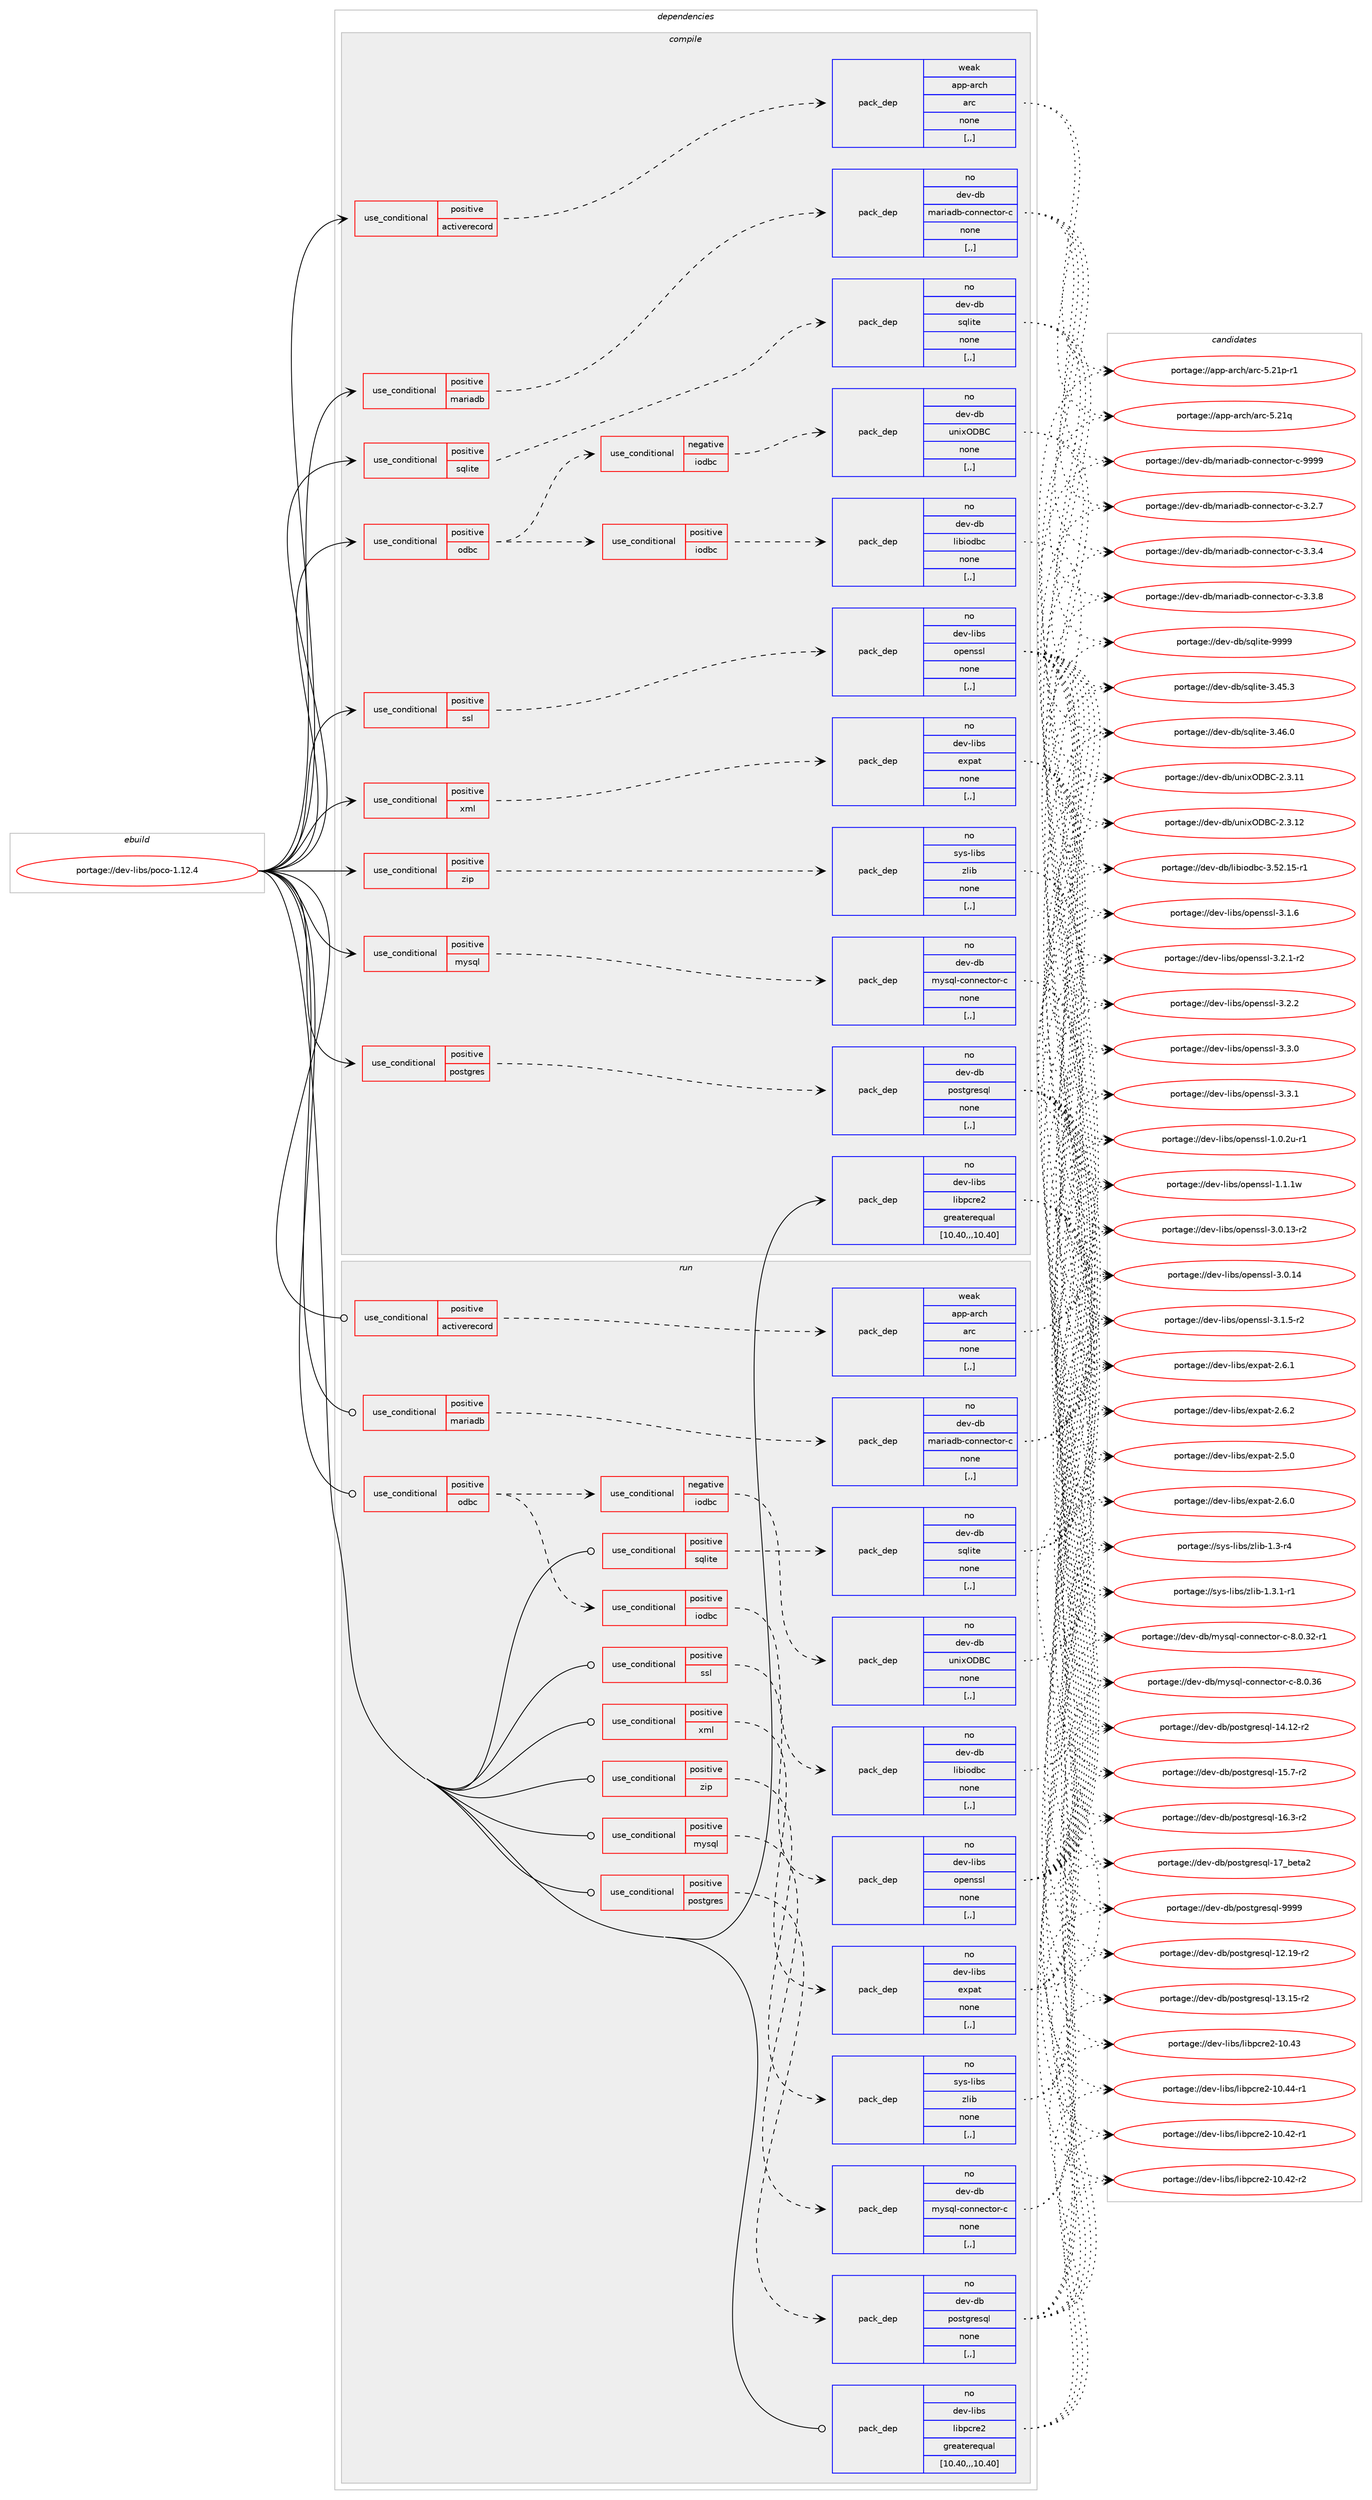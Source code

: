 digraph prolog {

# *************
# Graph options
# *************

newrank=true;
concentrate=true;
compound=true;
graph [rankdir=LR,fontname=Helvetica,fontsize=10,ranksep=1.5];#, ranksep=2.5, nodesep=0.2];
edge  [arrowhead=vee];
node  [fontname=Helvetica,fontsize=10];

# **********
# The ebuild
# **********

subgraph cluster_leftcol {
color=gray;
rank=same;
label=<<i>ebuild</i>>;
id [label="portage://dev-libs/poco-1.12.4", color=red, width=4, href="../dev-libs/poco-1.12.4.svg"];
}

# ****************
# The dependencies
# ****************

subgraph cluster_midcol {
color=gray;
label=<<i>dependencies</i>>;
subgraph cluster_compile {
fillcolor="#eeeeee";
style=filled;
label=<<i>compile</i>>;
subgraph cond27115 {
dependency110191 [label=<<TABLE BORDER="0" CELLBORDER="1" CELLSPACING="0" CELLPADDING="4"><TR><TD ROWSPAN="3" CELLPADDING="10">use_conditional</TD></TR><TR><TD>positive</TD></TR><TR><TD>activerecord</TD></TR></TABLE>>, shape=none, color=red];
subgraph pack81912 {
dependency110192 [label=<<TABLE BORDER="0" CELLBORDER="1" CELLSPACING="0" CELLPADDING="4" WIDTH="220"><TR><TD ROWSPAN="6" CELLPADDING="30">pack_dep</TD></TR><TR><TD WIDTH="110">weak</TD></TR><TR><TD>app-arch</TD></TR><TR><TD>arc</TD></TR><TR><TD>none</TD></TR><TR><TD>[,,]</TD></TR></TABLE>>, shape=none, color=blue];
}
dependency110191:e -> dependency110192:w [weight=20,style="dashed",arrowhead="vee"];
}
id:e -> dependency110191:w [weight=20,style="solid",arrowhead="vee"];
subgraph cond27116 {
dependency110193 [label=<<TABLE BORDER="0" CELLBORDER="1" CELLSPACING="0" CELLPADDING="4"><TR><TD ROWSPAN="3" CELLPADDING="10">use_conditional</TD></TR><TR><TD>positive</TD></TR><TR><TD>mariadb</TD></TR></TABLE>>, shape=none, color=red];
subgraph pack81913 {
dependency110194 [label=<<TABLE BORDER="0" CELLBORDER="1" CELLSPACING="0" CELLPADDING="4" WIDTH="220"><TR><TD ROWSPAN="6" CELLPADDING="30">pack_dep</TD></TR><TR><TD WIDTH="110">no</TD></TR><TR><TD>dev-db</TD></TR><TR><TD>mariadb-connector-c</TD></TR><TR><TD>none</TD></TR><TR><TD>[,,]</TD></TR></TABLE>>, shape=none, color=blue];
}
dependency110193:e -> dependency110194:w [weight=20,style="dashed",arrowhead="vee"];
}
id:e -> dependency110193:w [weight=20,style="solid",arrowhead="vee"];
subgraph cond27117 {
dependency110195 [label=<<TABLE BORDER="0" CELLBORDER="1" CELLSPACING="0" CELLPADDING="4"><TR><TD ROWSPAN="3" CELLPADDING="10">use_conditional</TD></TR><TR><TD>positive</TD></TR><TR><TD>mysql</TD></TR></TABLE>>, shape=none, color=red];
subgraph pack81914 {
dependency110196 [label=<<TABLE BORDER="0" CELLBORDER="1" CELLSPACING="0" CELLPADDING="4" WIDTH="220"><TR><TD ROWSPAN="6" CELLPADDING="30">pack_dep</TD></TR><TR><TD WIDTH="110">no</TD></TR><TR><TD>dev-db</TD></TR><TR><TD>mysql-connector-c</TD></TR><TR><TD>none</TD></TR><TR><TD>[,,]</TD></TR></TABLE>>, shape=none, color=blue];
}
dependency110195:e -> dependency110196:w [weight=20,style="dashed",arrowhead="vee"];
}
id:e -> dependency110195:w [weight=20,style="solid",arrowhead="vee"];
subgraph cond27118 {
dependency110197 [label=<<TABLE BORDER="0" CELLBORDER="1" CELLSPACING="0" CELLPADDING="4"><TR><TD ROWSPAN="3" CELLPADDING="10">use_conditional</TD></TR><TR><TD>positive</TD></TR><TR><TD>odbc</TD></TR></TABLE>>, shape=none, color=red];
subgraph cond27119 {
dependency110198 [label=<<TABLE BORDER="0" CELLBORDER="1" CELLSPACING="0" CELLPADDING="4"><TR><TD ROWSPAN="3" CELLPADDING="10">use_conditional</TD></TR><TR><TD>positive</TD></TR><TR><TD>iodbc</TD></TR></TABLE>>, shape=none, color=red];
subgraph pack81915 {
dependency110199 [label=<<TABLE BORDER="0" CELLBORDER="1" CELLSPACING="0" CELLPADDING="4" WIDTH="220"><TR><TD ROWSPAN="6" CELLPADDING="30">pack_dep</TD></TR><TR><TD WIDTH="110">no</TD></TR><TR><TD>dev-db</TD></TR><TR><TD>libiodbc</TD></TR><TR><TD>none</TD></TR><TR><TD>[,,]</TD></TR></TABLE>>, shape=none, color=blue];
}
dependency110198:e -> dependency110199:w [weight=20,style="dashed",arrowhead="vee"];
}
dependency110197:e -> dependency110198:w [weight=20,style="dashed",arrowhead="vee"];
subgraph cond27120 {
dependency110200 [label=<<TABLE BORDER="0" CELLBORDER="1" CELLSPACING="0" CELLPADDING="4"><TR><TD ROWSPAN="3" CELLPADDING="10">use_conditional</TD></TR><TR><TD>negative</TD></TR><TR><TD>iodbc</TD></TR></TABLE>>, shape=none, color=red];
subgraph pack81916 {
dependency110201 [label=<<TABLE BORDER="0" CELLBORDER="1" CELLSPACING="0" CELLPADDING="4" WIDTH="220"><TR><TD ROWSPAN="6" CELLPADDING="30">pack_dep</TD></TR><TR><TD WIDTH="110">no</TD></TR><TR><TD>dev-db</TD></TR><TR><TD>unixODBC</TD></TR><TR><TD>none</TD></TR><TR><TD>[,,]</TD></TR></TABLE>>, shape=none, color=blue];
}
dependency110200:e -> dependency110201:w [weight=20,style="dashed",arrowhead="vee"];
}
dependency110197:e -> dependency110200:w [weight=20,style="dashed",arrowhead="vee"];
}
id:e -> dependency110197:w [weight=20,style="solid",arrowhead="vee"];
subgraph cond27121 {
dependency110202 [label=<<TABLE BORDER="0" CELLBORDER="1" CELLSPACING="0" CELLPADDING="4"><TR><TD ROWSPAN="3" CELLPADDING="10">use_conditional</TD></TR><TR><TD>positive</TD></TR><TR><TD>postgres</TD></TR></TABLE>>, shape=none, color=red];
subgraph pack81917 {
dependency110203 [label=<<TABLE BORDER="0" CELLBORDER="1" CELLSPACING="0" CELLPADDING="4" WIDTH="220"><TR><TD ROWSPAN="6" CELLPADDING="30">pack_dep</TD></TR><TR><TD WIDTH="110">no</TD></TR><TR><TD>dev-db</TD></TR><TR><TD>postgresql</TD></TR><TR><TD>none</TD></TR><TR><TD>[,,]</TD></TR></TABLE>>, shape=none, color=blue];
}
dependency110202:e -> dependency110203:w [weight=20,style="dashed",arrowhead="vee"];
}
id:e -> dependency110202:w [weight=20,style="solid",arrowhead="vee"];
subgraph cond27122 {
dependency110204 [label=<<TABLE BORDER="0" CELLBORDER="1" CELLSPACING="0" CELLPADDING="4"><TR><TD ROWSPAN="3" CELLPADDING="10">use_conditional</TD></TR><TR><TD>positive</TD></TR><TR><TD>sqlite</TD></TR></TABLE>>, shape=none, color=red];
subgraph pack81918 {
dependency110205 [label=<<TABLE BORDER="0" CELLBORDER="1" CELLSPACING="0" CELLPADDING="4" WIDTH="220"><TR><TD ROWSPAN="6" CELLPADDING="30">pack_dep</TD></TR><TR><TD WIDTH="110">no</TD></TR><TR><TD>dev-db</TD></TR><TR><TD>sqlite</TD></TR><TR><TD>none</TD></TR><TR><TD>[,,]</TD></TR></TABLE>>, shape=none, color=blue];
}
dependency110204:e -> dependency110205:w [weight=20,style="dashed",arrowhead="vee"];
}
id:e -> dependency110204:w [weight=20,style="solid",arrowhead="vee"];
subgraph cond27123 {
dependency110206 [label=<<TABLE BORDER="0" CELLBORDER="1" CELLSPACING="0" CELLPADDING="4"><TR><TD ROWSPAN="3" CELLPADDING="10">use_conditional</TD></TR><TR><TD>positive</TD></TR><TR><TD>ssl</TD></TR></TABLE>>, shape=none, color=red];
subgraph pack81919 {
dependency110207 [label=<<TABLE BORDER="0" CELLBORDER="1" CELLSPACING="0" CELLPADDING="4" WIDTH="220"><TR><TD ROWSPAN="6" CELLPADDING="30">pack_dep</TD></TR><TR><TD WIDTH="110">no</TD></TR><TR><TD>dev-libs</TD></TR><TR><TD>openssl</TD></TR><TR><TD>none</TD></TR><TR><TD>[,,]</TD></TR></TABLE>>, shape=none, color=blue];
}
dependency110206:e -> dependency110207:w [weight=20,style="dashed",arrowhead="vee"];
}
id:e -> dependency110206:w [weight=20,style="solid",arrowhead="vee"];
subgraph cond27124 {
dependency110208 [label=<<TABLE BORDER="0" CELLBORDER="1" CELLSPACING="0" CELLPADDING="4"><TR><TD ROWSPAN="3" CELLPADDING="10">use_conditional</TD></TR><TR><TD>positive</TD></TR><TR><TD>xml</TD></TR></TABLE>>, shape=none, color=red];
subgraph pack81920 {
dependency110209 [label=<<TABLE BORDER="0" CELLBORDER="1" CELLSPACING="0" CELLPADDING="4" WIDTH="220"><TR><TD ROWSPAN="6" CELLPADDING="30">pack_dep</TD></TR><TR><TD WIDTH="110">no</TD></TR><TR><TD>dev-libs</TD></TR><TR><TD>expat</TD></TR><TR><TD>none</TD></TR><TR><TD>[,,]</TD></TR></TABLE>>, shape=none, color=blue];
}
dependency110208:e -> dependency110209:w [weight=20,style="dashed",arrowhead="vee"];
}
id:e -> dependency110208:w [weight=20,style="solid",arrowhead="vee"];
subgraph cond27125 {
dependency110210 [label=<<TABLE BORDER="0" CELLBORDER="1" CELLSPACING="0" CELLPADDING="4"><TR><TD ROWSPAN="3" CELLPADDING="10">use_conditional</TD></TR><TR><TD>positive</TD></TR><TR><TD>zip</TD></TR></TABLE>>, shape=none, color=red];
subgraph pack81921 {
dependency110211 [label=<<TABLE BORDER="0" CELLBORDER="1" CELLSPACING="0" CELLPADDING="4" WIDTH="220"><TR><TD ROWSPAN="6" CELLPADDING="30">pack_dep</TD></TR><TR><TD WIDTH="110">no</TD></TR><TR><TD>sys-libs</TD></TR><TR><TD>zlib</TD></TR><TR><TD>none</TD></TR><TR><TD>[,,]</TD></TR></TABLE>>, shape=none, color=blue];
}
dependency110210:e -> dependency110211:w [weight=20,style="dashed",arrowhead="vee"];
}
id:e -> dependency110210:w [weight=20,style="solid",arrowhead="vee"];
subgraph pack81922 {
dependency110212 [label=<<TABLE BORDER="0" CELLBORDER="1" CELLSPACING="0" CELLPADDING="4" WIDTH="220"><TR><TD ROWSPAN="6" CELLPADDING="30">pack_dep</TD></TR><TR><TD WIDTH="110">no</TD></TR><TR><TD>dev-libs</TD></TR><TR><TD>libpcre2</TD></TR><TR><TD>greaterequal</TD></TR><TR><TD>[10.40,,,10.40]</TD></TR></TABLE>>, shape=none, color=blue];
}
id:e -> dependency110212:w [weight=20,style="solid",arrowhead="vee"];
}
subgraph cluster_compileandrun {
fillcolor="#eeeeee";
style=filled;
label=<<i>compile and run</i>>;
}
subgraph cluster_run {
fillcolor="#eeeeee";
style=filled;
label=<<i>run</i>>;
subgraph cond27126 {
dependency110213 [label=<<TABLE BORDER="0" CELLBORDER="1" CELLSPACING="0" CELLPADDING="4"><TR><TD ROWSPAN="3" CELLPADDING="10">use_conditional</TD></TR><TR><TD>positive</TD></TR><TR><TD>activerecord</TD></TR></TABLE>>, shape=none, color=red];
subgraph pack81923 {
dependency110214 [label=<<TABLE BORDER="0" CELLBORDER="1" CELLSPACING="0" CELLPADDING="4" WIDTH="220"><TR><TD ROWSPAN="6" CELLPADDING="30">pack_dep</TD></TR><TR><TD WIDTH="110">weak</TD></TR><TR><TD>app-arch</TD></TR><TR><TD>arc</TD></TR><TR><TD>none</TD></TR><TR><TD>[,,]</TD></TR></TABLE>>, shape=none, color=blue];
}
dependency110213:e -> dependency110214:w [weight=20,style="dashed",arrowhead="vee"];
}
id:e -> dependency110213:w [weight=20,style="solid",arrowhead="odot"];
subgraph cond27127 {
dependency110215 [label=<<TABLE BORDER="0" CELLBORDER="1" CELLSPACING="0" CELLPADDING="4"><TR><TD ROWSPAN="3" CELLPADDING="10">use_conditional</TD></TR><TR><TD>positive</TD></TR><TR><TD>mariadb</TD></TR></TABLE>>, shape=none, color=red];
subgraph pack81924 {
dependency110216 [label=<<TABLE BORDER="0" CELLBORDER="1" CELLSPACING="0" CELLPADDING="4" WIDTH="220"><TR><TD ROWSPAN="6" CELLPADDING="30">pack_dep</TD></TR><TR><TD WIDTH="110">no</TD></TR><TR><TD>dev-db</TD></TR><TR><TD>mariadb-connector-c</TD></TR><TR><TD>none</TD></TR><TR><TD>[,,]</TD></TR></TABLE>>, shape=none, color=blue];
}
dependency110215:e -> dependency110216:w [weight=20,style="dashed",arrowhead="vee"];
}
id:e -> dependency110215:w [weight=20,style="solid",arrowhead="odot"];
subgraph cond27128 {
dependency110217 [label=<<TABLE BORDER="0" CELLBORDER="1" CELLSPACING="0" CELLPADDING="4"><TR><TD ROWSPAN="3" CELLPADDING="10">use_conditional</TD></TR><TR><TD>positive</TD></TR><TR><TD>mysql</TD></TR></TABLE>>, shape=none, color=red];
subgraph pack81925 {
dependency110218 [label=<<TABLE BORDER="0" CELLBORDER="1" CELLSPACING="0" CELLPADDING="4" WIDTH="220"><TR><TD ROWSPAN="6" CELLPADDING="30">pack_dep</TD></TR><TR><TD WIDTH="110">no</TD></TR><TR><TD>dev-db</TD></TR><TR><TD>mysql-connector-c</TD></TR><TR><TD>none</TD></TR><TR><TD>[,,]</TD></TR></TABLE>>, shape=none, color=blue];
}
dependency110217:e -> dependency110218:w [weight=20,style="dashed",arrowhead="vee"];
}
id:e -> dependency110217:w [weight=20,style="solid",arrowhead="odot"];
subgraph cond27129 {
dependency110219 [label=<<TABLE BORDER="0" CELLBORDER="1" CELLSPACING="0" CELLPADDING="4"><TR><TD ROWSPAN="3" CELLPADDING="10">use_conditional</TD></TR><TR><TD>positive</TD></TR><TR><TD>odbc</TD></TR></TABLE>>, shape=none, color=red];
subgraph cond27130 {
dependency110220 [label=<<TABLE BORDER="0" CELLBORDER="1" CELLSPACING="0" CELLPADDING="4"><TR><TD ROWSPAN="3" CELLPADDING="10">use_conditional</TD></TR><TR><TD>positive</TD></TR><TR><TD>iodbc</TD></TR></TABLE>>, shape=none, color=red];
subgraph pack81926 {
dependency110221 [label=<<TABLE BORDER="0" CELLBORDER="1" CELLSPACING="0" CELLPADDING="4" WIDTH="220"><TR><TD ROWSPAN="6" CELLPADDING="30">pack_dep</TD></TR><TR><TD WIDTH="110">no</TD></TR><TR><TD>dev-db</TD></TR><TR><TD>libiodbc</TD></TR><TR><TD>none</TD></TR><TR><TD>[,,]</TD></TR></TABLE>>, shape=none, color=blue];
}
dependency110220:e -> dependency110221:w [weight=20,style="dashed",arrowhead="vee"];
}
dependency110219:e -> dependency110220:w [weight=20,style="dashed",arrowhead="vee"];
subgraph cond27131 {
dependency110222 [label=<<TABLE BORDER="0" CELLBORDER="1" CELLSPACING="0" CELLPADDING="4"><TR><TD ROWSPAN="3" CELLPADDING="10">use_conditional</TD></TR><TR><TD>negative</TD></TR><TR><TD>iodbc</TD></TR></TABLE>>, shape=none, color=red];
subgraph pack81927 {
dependency110223 [label=<<TABLE BORDER="0" CELLBORDER="1" CELLSPACING="0" CELLPADDING="4" WIDTH="220"><TR><TD ROWSPAN="6" CELLPADDING="30">pack_dep</TD></TR><TR><TD WIDTH="110">no</TD></TR><TR><TD>dev-db</TD></TR><TR><TD>unixODBC</TD></TR><TR><TD>none</TD></TR><TR><TD>[,,]</TD></TR></TABLE>>, shape=none, color=blue];
}
dependency110222:e -> dependency110223:w [weight=20,style="dashed",arrowhead="vee"];
}
dependency110219:e -> dependency110222:w [weight=20,style="dashed",arrowhead="vee"];
}
id:e -> dependency110219:w [weight=20,style="solid",arrowhead="odot"];
subgraph cond27132 {
dependency110224 [label=<<TABLE BORDER="0" CELLBORDER="1" CELLSPACING="0" CELLPADDING="4"><TR><TD ROWSPAN="3" CELLPADDING="10">use_conditional</TD></TR><TR><TD>positive</TD></TR><TR><TD>postgres</TD></TR></TABLE>>, shape=none, color=red];
subgraph pack81928 {
dependency110225 [label=<<TABLE BORDER="0" CELLBORDER="1" CELLSPACING="0" CELLPADDING="4" WIDTH="220"><TR><TD ROWSPAN="6" CELLPADDING="30">pack_dep</TD></TR><TR><TD WIDTH="110">no</TD></TR><TR><TD>dev-db</TD></TR><TR><TD>postgresql</TD></TR><TR><TD>none</TD></TR><TR><TD>[,,]</TD></TR></TABLE>>, shape=none, color=blue];
}
dependency110224:e -> dependency110225:w [weight=20,style="dashed",arrowhead="vee"];
}
id:e -> dependency110224:w [weight=20,style="solid",arrowhead="odot"];
subgraph cond27133 {
dependency110226 [label=<<TABLE BORDER="0" CELLBORDER="1" CELLSPACING="0" CELLPADDING="4"><TR><TD ROWSPAN="3" CELLPADDING="10">use_conditional</TD></TR><TR><TD>positive</TD></TR><TR><TD>sqlite</TD></TR></TABLE>>, shape=none, color=red];
subgraph pack81929 {
dependency110227 [label=<<TABLE BORDER="0" CELLBORDER="1" CELLSPACING="0" CELLPADDING="4" WIDTH="220"><TR><TD ROWSPAN="6" CELLPADDING="30">pack_dep</TD></TR><TR><TD WIDTH="110">no</TD></TR><TR><TD>dev-db</TD></TR><TR><TD>sqlite</TD></TR><TR><TD>none</TD></TR><TR><TD>[,,]</TD></TR></TABLE>>, shape=none, color=blue];
}
dependency110226:e -> dependency110227:w [weight=20,style="dashed",arrowhead="vee"];
}
id:e -> dependency110226:w [weight=20,style="solid",arrowhead="odot"];
subgraph cond27134 {
dependency110228 [label=<<TABLE BORDER="0" CELLBORDER="1" CELLSPACING="0" CELLPADDING="4"><TR><TD ROWSPAN="3" CELLPADDING="10">use_conditional</TD></TR><TR><TD>positive</TD></TR><TR><TD>ssl</TD></TR></TABLE>>, shape=none, color=red];
subgraph pack81930 {
dependency110229 [label=<<TABLE BORDER="0" CELLBORDER="1" CELLSPACING="0" CELLPADDING="4" WIDTH="220"><TR><TD ROWSPAN="6" CELLPADDING="30">pack_dep</TD></TR><TR><TD WIDTH="110">no</TD></TR><TR><TD>dev-libs</TD></TR><TR><TD>openssl</TD></TR><TR><TD>none</TD></TR><TR><TD>[,,]</TD></TR></TABLE>>, shape=none, color=blue];
}
dependency110228:e -> dependency110229:w [weight=20,style="dashed",arrowhead="vee"];
}
id:e -> dependency110228:w [weight=20,style="solid",arrowhead="odot"];
subgraph cond27135 {
dependency110230 [label=<<TABLE BORDER="0" CELLBORDER="1" CELLSPACING="0" CELLPADDING="4"><TR><TD ROWSPAN="3" CELLPADDING="10">use_conditional</TD></TR><TR><TD>positive</TD></TR><TR><TD>xml</TD></TR></TABLE>>, shape=none, color=red];
subgraph pack81931 {
dependency110231 [label=<<TABLE BORDER="0" CELLBORDER="1" CELLSPACING="0" CELLPADDING="4" WIDTH="220"><TR><TD ROWSPAN="6" CELLPADDING="30">pack_dep</TD></TR><TR><TD WIDTH="110">no</TD></TR><TR><TD>dev-libs</TD></TR><TR><TD>expat</TD></TR><TR><TD>none</TD></TR><TR><TD>[,,]</TD></TR></TABLE>>, shape=none, color=blue];
}
dependency110230:e -> dependency110231:w [weight=20,style="dashed",arrowhead="vee"];
}
id:e -> dependency110230:w [weight=20,style="solid",arrowhead="odot"];
subgraph cond27136 {
dependency110232 [label=<<TABLE BORDER="0" CELLBORDER="1" CELLSPACING="0" CELLPADDING="4"><TR><TD ROWSPAN="3" CELLPADDING="10">use_conditional</TD></TR><TR><TD>positive</TD></TR><TR><TD>zip</TD></TR></TABLE>>, shape=none, color=red];
subgraph pack81932 {
dependency110233 [label=<<TABLE BORDER="0" CELLBORDER="1" CELLSPACING="0" CELLPADDING="4" WIDTH="220"><TR><TD ROWSPAN="6" CELLPADDING="30">pack_dep</TD></TR><TR><TD WIDTH="110">no</TD></TR><TR><TD>sys-libs</TD></TR><TR><TD>zlib</TD></TR><TR><TD>none</TD></TR><TR><TD>[,,]</TD></TR></TABLE>>, shape=none, color=blue];
}
dependency110232:e -> dependency110233:w [weight=20,style="dashed",arrowhead="vee"];
}
id:e -> dependency110232:w [weight=20,style="solid",arrowhead="odot"];
subgraph pack81933 {
dependency110234 [label=<<TABLE BORDER="0" CELLBORDER="1" CELLSPACING="0" CELLPADDING="4" WIDTH="220"><TR><TD ROWSPAN="6" CELLPADDING="30">pack_dep</TD></TR><TR><TD WIDTH="110">no</TD></TR><TR><TD>dev-libs</TD></TR><TR><TD>libpcre2</TD></TR><TR><TD>greaterequal</TD></TR><TR><TD>[10.40,,,10.40]</TD></TR></TABLE>>, shape=none, color=blue];
}
id:e -> dependency110234:w [weight=20,style="solid",arrowhead="odot"];
}
}

# **************
# The candidates
# **************

subgraph cluster_choices {
rank=same;
color=gray;
label=<<i>candidates</i>>;

subgraph choice81912 {
color=black;
nodesep=1;
choice9711211245971149910447971149945534650491124511449 [label="portage://app-arch/arc-5.21p-r1", color=red, width=4,href="../app-arch/arc-5.21p-r1.svg"];
choice971121124597114991044797114994553465049113 [label="portage://app-arch/arc-5.21q", color=red, width=4,href="../app-arch/arc-5.21q.svg"];
dependency110192:e -> choice9711211245971149910447971149945534650491124511449:w [style=dotted,weight="100"];
dependency110192:e -> choice971121124597114991044797114994553465049113:w [style=dotted,weight="100"];
}
subgraph choice81913 {
color=black;
nodesep=1;
choice1001011184510098471099711410597100984599111110110101991161111144599455146504655 [label="portage://dev-db/mariadb-connector-c-3.2.7", color=red, width=4,href="../dev-db/mariadb-connector-c-3.2.7.svg"];
choice1001011184510098471099711410597100984599111110110101991161111144599455146514652 [label="portage://dev-db/mariadb-connector-c-3.3.4", color=red, width=4,href="../dev-db/mariadb-connector-c-3.3.4.svg"];
choice1001011184510098471099711410597100984599111110110101991161111144599455146514656 [label="portage://dev-db/mariadb-connector-c-3.3.8", color=red, width=4,href="../dev-db/mariadb-connector-c-3.3.8.svg"];
choice10010111845100984710997114105971009845991111101101019911611111445994557575757 [label="portage://dev-db/mariadb-connector-c-9999", color=red, width=4,href="../dev-db/mariadb-connector-c-9999.svg"];
dependency110194:e -> choice1001011184510098471099711410597100984599111110110101991161111144599455146504655:w [style=dotted,weight="100"];
dependency110194:e -> choice1001011184510098471099711410597100984599111110110101991161111144599455146514652:w [style=dotted,weight="100"];
dependency110194:e -> choice1001011184510098471099711410597100984599111110110101991161111144599455146514656:w [style=dotted,weight="100"];
dependency110194:e -> choice10010111845100984710997114105971009845991111101101019911611111445994557575757:w [style=dotted,weight="100"];
}
subgraph choice81914 {
color=black;
nodesep=1;
choice1001011184510098471091211151131084599111110110101991161111144599455646484651504511449 [label="portage://dev-db/mysql-connector-c-8.0.32-r1", color=red, width=4,href="../dev-db/mysql-connector-c-8.0.32-r1.svg"];
choice100101118451009847109121115113108459911111011010199116111114459945564648465154 [label="portage://dev-db/mysql-connector-c-8.0.36", color=red, width=4,href="../dev-db/mysql-connector-c-8.0.36.svg"];
dependency110196:e -> choice1001011184510098471091211151131084599111110110101991161111144599455646484651504511449:w [style=dotted,weight="100"];
dependency110196:e -> choice100101118451009847109121115113108459911111011010199116111114459945564648465154:w [style=dotted,weight="100"];
}
subgraph choice81915 {
color=black;
nodesep=1;
choice10010111845100984710810598105111100989945514653504649534511449 [label="portage://dev-db/libiodbc-3.52.15-r1", color=red, width=4,href="../dev-db/libiodbc-3.52.15-r1.svg"];
dependency110199:e -> choice10010111845100984710810598105111100989945514653504649534511449:w [style=dotted,weight="100"];
}
subgraph choice81916 {
color=black;
nodesep=1;
choice1001011184510098471171101051207968666745504651464949 [label="portage://dev-db/unixODBC-2.3.11", color=red, width=4,href="../dev-db/unixODBC-2.3.11.svg"];
choice1001011184510098471171101051207968666745504651464950 [label="portage://dev-db/unixODBC-2.3.12", color=red, width=4,href="../dev-db/unixODBC-2.3.12.svg"];
dependency110201:e -> choice1001011184510098471171101051207968666745504651464949:w [style=dotted,weight="100"];
dependency110201:e -> choice1001011184510098471171101051207968666745504651464950:w [style=dotted,weight="100"];
}
subgraph choice81917 {
color=black;
nodesep=1;
choice1001011184510098471121111151161031141011151131084549504649574511450 [label="portage://dev-db/postgresql-12.19-r2", color=red, width=4,href="../dev-db/postgresql-12.19-r2.svg"];
choice1001011184510098471121111151161031141011151131084549514649534511450 [label="portage://dev-db/postgresql-13.15-r2", color=red, width=4,href="../dev-db/postgresql-13.15-r2.svg"];
choice1001011184510098471121111151161031141011151131084549524649504511450 [label="portage://dev-db/postgresql-14.12-r2", color=red, width=4,href="../dev-db/postgresql-14.12-r2.svg"];
choice10010111845100984711211111511610311410111511310845495346554511450 [label="portage://dev-db/postgresql-15.7-r2", color=red, width=4,href="../dev-db/postgresql-15.7-r2.svg"];
choice10010111845100984711211111511610311410111511310845495446514511450 [label="portage://dev-db/postgresql-16.3-r2", color=red, width=4,href="../dev-db/postgresql-16.3-r2.svg"];
choice10010111845100984711211111511610311410111511310845495595981011169750 [label="portage://dev-db/postgresql-17_beta2", color=red, width=4,href="../dev-db/postgresql-17_beta2.svg"];
choice1001011184510098471121111151161031141011151131084557575757 [label="portage://dev-db/postgresql-9999", color=red, width=4,href="../dev-db/postgresql-9999.svg"];
dependency110203:e -> choice1001011184510098471121111151161031141011151131084549504649574511450:w [style=dotted,weight="100"];
dependency110203:e -> choice1001011184510098471121111151161031141011151131084549514649534511450:w [style=dotted,weight="100"];
dependency110203:e -> choice1001011184510098471121111151161031141011151131084549524649504511450:w [style=dotted,weight="100"];
dependency110203:e -> choice10010111845100984711211111511610311410111511310845495346554511450:w [style=dotted,weight="100"];
dependency110203:e -> choice10010111845100984711211111511610311410111511310845495446514511450:w [style=dotted,weight="100"];
dependency110203:e -> choice10010111845100984711211111511610311410111511310845495595981011169750:w [style=dotted,weight="100"];
dependency110203:e -> choice1001011184510098471121111151161031141011151131084557575757:w [style=dotted,weight="100"];
}
subgraph choice81918 {
color=black;
nodesep=1;
choice10010111845100984711511310810511610145514652534651 [label="portage://dev-db/sqlite-3.45.3", color=red, width=4,href="../dev-db/sqlite-3.45.3.svg"];
choice10010111845100984711511310810511610145514652544648 [label="portage://dev-db/sqlite-3.46.0", color=red, width=4,href="../dev-db/sqlite-3.46.0.svg"];
choice1001011184510098471151131081051161014557575757 [label="portage://dev-db/sqlite-9999", color=red, width=4,href="../dev-db/sqlite-9999.svg"];
dependency110205:e -> choice10010111845100984711511310810511610145514652534651:w [style=dotted,weight="100"];
dependency110205:e -> choice10010111845100984711511310810511610145514652544648:w [style=dotted,weight="100"];
dependency110205:e -> choice1001011184510098471151131081051161014557575757:w [style=dotted,weight="100"];
}
subgraph choice81919 {
color=black;
nodesep=1;
choice1001011184510810598115471111121011101151151084549464846501174511449 [label="portage://dev-libs/openssl-1.0.2u-r1", color=red, width=4,href="../dev-libs/openssl-1.0.2u-r1.svg"];
choice100101118451081059811547111112101110115115108454946494649119 [label="portage://dev-libs/openssl-1.1.1w", color=red, width=4,href="../dev-libs/openssl-1.1.1w.svg"];
choice100101118451081059811547111112101110115115108455146484649514511450 [label="portage://dev-libs/openssl-3.0.13-r2", color=red, width=4,href="../dev-libs/openssl-3.0.13-r2.svg"];
choice10010111845108105981154711111210111011511510845514648464952 [label="portage://dev-libs/openssl-3.0.14", color=red, width=4,href="../dev-libs/openssl-3.0.14.svg"];
choice1001011184510810598115471111121011101151151084551464946534511450 [label="portage://dev-libs/openssl-3.1.5-r2", color=red, width=4,href="../dev-libs/openssl-3.1.5-r2.svg"];
choice100101118451081059811547111112101110115115108455146494654 [label="portage://dev-libs/openssl-3.1.6", color=red, width=4,href="../dev-libs/openssl-3.1.6.svg"];
choice1001011184510810598115471111121011101151151084551465046494511450 [label="portage://dev-libs/openssl-3.2.1-r2", color=red, width=4,href="../dev-libs/openssl-3.2.1-r2.svg"];
choice100101118451081059811547111112101110115115108455146504650 [label="portage://dev-libs/openssl-3.2.2", color=red, width=4,href="../dev-libs/openssl-3.2.2.svg"];
choice100101118451081059811547111112101110115115108455146514648 [label="portage://dev-libs/openssl-3.3.0", color=red, width=4,href="../dev-libs/openssl-3.3.0.svg"];
choice100101118451081059811547111112101110115115108455146514649 [label="portage://dev-libs/openssl-3.3.1", color=red, width=4,href="../dev-libs/openssl-3.3.1.svg"];
dependency110207:e -> choice1001011184510810598115471111121011101151151084549464846501174511449:w [style=dotted,weight="100"];
dependency110207:e -> choice100101118451081059811547111112101110115115108454946494649119:w [style=dotted,weight="100"];
dependency110207:e -> choice100101118451081059811547111112101110115115108455146484649514511450:w [style=dotted,weight="100"];
dependency110207:e -> choice10010111845108105981154711111210111011511510845514648464952:w [style=dotted,weight="100"];
dependency110207:e -> choice1001011184510810598115471111121011101151151084551464946534511450:w [style=dotted,weight="100"];
dependency110207:e -> choice100101118451081059811547111112101110115115108455146494654:w [style=dotted,weight="100"];
dependency110207:e -> choice1001011184510810598115471111121011101151151084551465046494511450:w [style=dotted,weight="100"];
dependency110207:e -> choice100101118451081059811547111112101110115115108455146504650:w [style=dotted,weight="100"];
dependency110207:e -> choice100101118451081059811547111112101110115115108455146514648:w [style=dotted,weight="100"];
dependency110207:e -> choice100101118451081059811547111112101110115115108455146514649:w [style=dotted,weight="100"];
}
subgraph choice81920 {
color=black;
nodesep=1;
choice10010111845108105981154710112011297116455046534648 [label="portage://dev-libs/expat-2.5.0", color=red, width=4,href="../dev-libs/expat-2.5.0.svg"];
choice10010111845108105981154710112011297116455046544648 [label="portage://dev-libs/expat-2.6.0", color=red, width=4,href="../dev-libs/expat-2.6.0.svg"];
choice10010111845108105981154710112011297116455046544649 [label="portage://dev-libs/expat-2.6.1", color=red, width=4,href="../dev-libs/expat-2.6.1.svg"];
choice10010111845108105981154710112011297116455046544650 [label="portage://dev-libs/expat-2.6.2", color=red, width=4,href="../dev-libs/expat-2.6.2.svg"];
dependency110209:e -> choice10010111845108105981154710112011297116455046534648:w [style=dotted,weight="100"];
dependency110209:e -> choice10010111845108105981154710112011297116455046544648:w [style=dotted,weight="100"];
dependency110209:e -> choice10010111845108105981154710112011297116455046544649:w [style=dotted,weight="100"];
dependency110209:e -> choice10010111845108105981154710112011297116455046544650:w [style=dotted,weight="100"];
}
subgraph choice81921 {
color=black;
nodesep=1;
choice11512111545108105981154712210810598454946514511452 [label="portage://sys-libs/zlib-1.3-r4", color=red, width=4,href="../sys-libs/zlib-1.3-r4.svg"];
choice115121115451081059811547122108105984549465146494511449 [label="portage://sys-libs/zlib-1.3.1-r1", color=red, width=4,href="../sys-libs/zlib-1.3.1-r1.svg"];
dependency110211:e -> choice11512111545108105981154712210810598454946514511452:w [style=dotted,weight="100"];
dependency110211:e -> choice115121115451081059811547122108105984549465146494511449:w [style=dotted,weight="100"];
}
subgraph choice81922 {
color=black;
nodesep=1;
choice1001011184510810598115471081059811299114101504549484652504511449 [label="portage://dev-libs/libpcre2-10.42-r1", color=red, width=4,href="../dev-libs/libpcre2-10.42-r1.svg"];
choice1001011184510810598115471081059811299114101504549484652504511450 [label="portage://dev-libs/libpcre2-10.42-r2", color=red, width=4,href="../dev-libs/libpcre2-10.42-r2.svg"];
choice100101118451081059811547108105981129911410150454948465251 [label="portage://dev-libs/libpcre2-10.43", color=red, width=4,href="../dev-libs/libpcre2-10.43.svg"];
choice1001011184510810598115471081059811299114101504549484652524511449 [label="portage://dev-libs/libpcre2-10.44-r1", color=red, width=4,href="../dev-libs/libpcre2-10.44-r1.svg"];
dependency110212:e -> choice1001011184510810598115471081059811299114101504549484652504511449:w [style=dotted,weight="100"];
dependency110212:e -> choice1001011184510810598115471081059811299114101504549484652504511450:w [style=dotted,weight="100"];
dependency110212:e -> choice100101118451081059811547108105981129911410150454948465251:w [style=dotted,weight="100"];
dependency110212:e -> choice1001011184510810598115471081059811299114101504549484652524511449:w [style=dotted,weight="100"];
}
subgraph choice81923 {
color=black;
nodesep=1;
choice9711211245971149910447971149945534650491124511449 [label="portage://app-arch/arc-5.21p-r1", color=red, width=4,href="../app-arch/arc-5.21p-r1.svg"];
choice971121124597114991044797114994553465049113 [label="portage://app-arch/arc-5.21q", color=red, width=4,href="../app-arch/arc-5.21q.svg"];
dependency110214:e -> choice9711211245971149910447971149945534650491124511449:w [style=dotted,weight="100"];
dependency110214:e -> choice971121124597114991044797114994553465049113:w [style=dotted,weight="100"];
}
subgraph choice81924 {
color=black;
nodesep=1;
choice1001011184510098471099711410597100984599111110110101991161111144599455146504655 [label="portage://dev-db/mariadb-connector-c-3.2.7", color=red, width=4,href="../dev-db/mariadb-connector-c-3.2.7.svg"];
choice1001011184510098471099711410597100984599111110110101991161111144599455146514652 [label="portage://dev-db/mariadb-connector-c-3.3.4", color=red, width=4,href="../dev-db/mariadb-connector-c-3.3.4.svg"];
choice1001011184510098471099711410597100984599111110110101991161111144599455146514656 [label="portage://dev-db/mariadb-connector-c-3.3.8", color=red, width=4,href="../dev-db/mariadb-connector-c-3.3.8.svg"];
choice10010111845100984710997114105971009845991111101101019911611111445994557575757 [label="portage://dev-db/mariadb-connector-c-9999", color=red, width=4,href="../dev-db/mariadb-connector-c-9999.svg"];
dependency110216:e -> choice1001011184510098471099711410597100984599111110110101991161111144599455146504655:w [style=dotted,weight="100"];
dependency110216:e -> choice1001011184510098471099711410597100984599111110110101991161111144599455146514652:w [style=dotted,weight="100"];
dependency110216:e -> choice1001011184510098471099711410597100984599111110110101991161111144599455146514656:w [style=dotted,weight="100"];
dependency110216:e -> choice10010111845100984710997114105971009845991111101101019911611111445994557575757:w [style=dotted,weight="100"];
}
subgraph choice81925 {
color=black;
nodesep=1;
choice1001011184510098471091211151131084599111110110101991161111144599455646484651504511449 [label="portage://dev-db/mysql-connector-c-8.0.32-r1", color=red, width=4,href="../dev-db/mysql-connector-c-8.0.32-r1.svg"];
choice100101118451009847109121115113108459911111011010199116111114459945564648465154 [label="portage://dev-db/mysql-connector-c-8.0.36", color=red, width=4,href="../dev-db/mysql-connector-c-8.0.36.svg"];
dependency110218:e -> choice1001011184510098471091211151131084599111110110101991161111144599455646484651504511449:w [style=dotted,weight="100"];
dependency110218:e -> choice100101118451009847109121115113108459911111011010199116111114459945564648465154:w [style=dotted,weight="100"];
}
subgraph choice81926 {
color=black;
nodesep=1;
choice10010111845100984710810598105111100989945514653504649534511449 [label="portage://dev-db/libiodbc-3.52.15-r1", color=red, width=4,href="../dev-db/libiodbc-3.52.15-r1.svg"];
dependency110221:e -> choice10010111845100984710810598105111100989945514653504649534511449:w [style=dotted,weight="100"];
}
subgraph choice81927 {
color=black;
nodesep=1;
choice1001011184510098471171101051207968666745504651464949 [label="portage://dev-db/unixODBC-2.3.11", color=red, width=4,href="../dev-db/unixODBC-2.3.11.svg"];
choice1001011184510098471171101051207968666745504651464950 [label="portage://dev-db/unixODBC-2.3.12", color=red, width=4,href="../dev-db/unixODBC-2.3.12.svg"];
dependency110223:e -> choice1001011184510098471171101051207968666745504651464949:w [style=dotted,weight="100"];
dependency110223:e -> choice1001011184510098471171101051207968666745504651464950:w [style=dotted,weight="100"];
}
subgraph choice81928 {
color=black;
nodesep=1;
choice1001011184510098471121111151161031141011151131084549504649574511450 [label="portage://dev-db/postgresql-12.19-r2", color=red, width=4,href="../dev-db/postgresql-12.19-r2.svg"];
choice1001011184510098471121111151161031141011151131084549514649534511450 [label="portage://dev-db/postgresql-13.15-r2", color=red, width=4,href="../dev-db/postgresql-13.15-r2.svg"];
choice1001011184510098471121111151161031141011151131084549524649504511450 [label="portage://dev-db/postgresql-14.12-r2", color=red, width=4,href="../dev-db/postgresql-14.12-r2.svg"];
choice10010111845100984711211111511610311410111511310845495346554511450 [label="portage://dev-db/postgresql-15.7-r2", color=red, width=4,href="../dev-db/postgresql-15.7-r2.svg"];
choice10010111845100984711211111511610311410111511310845495446514511450 [label="portage://dev-db/postgresql-16.3-r2", color=red, width=4,href="../dev-db/postgresql-16.3-r2.svg"];
choice10010111845100984711211111511610311410111511310845495595981011169750 [label="portage://dev-db/postgresql-17_beta2", color=red, width=4,href="../dev-db/postgresql-17_beta2.svg"];
choice1001011184510098471121111151161031141011151131084557575757 [label="portage://dev-db/postgresql-9999", color=red, width=4,href="../dev-db/postgresql-9999.svg"];
dependency110225:e -> choice1001011184510098471121111151161031141011151131084549504649574511450:w [style=dotted,weight="100"];
dependency110225:e -> choice1001011184510098471121111151161031141011151131084549514649534511450:w [style=dotted,weight="100"];
dependency110225:e -> choice1001011184510098471121111151161031141011151131084549524649504511450:w [style=dotted,weight="100"];
dependency110225:e -> choice10010111845100984711211111511610311410111511310845495346554511450:w [style=dotted,weight="100"];
dependency110225:e -> choice10010111845100984711211111511610311410111511310845495446514511450:w [style=dotted,weight="100"];
dependency110225:e -> choice10010111845100984711211111511610311410111511310845495595981011169750:w [style=dotted,weight="100"];
dependency110225:e -> choice1001011184510098471121111151161031141011151131084557575757:w [style=dotted,weight="100"];
}
subgraph choice81929 {
color=black;
nodesep=1;
choice10010111845100984711511310810511610145514652534651 [label="portage://dev-db/sqlite-3.45.3", color=red, width=4,href="../dev-db/sqlite-3.45.3.svg"];
choice10010111845100984711511310810511610145514652544648 [label="portage://dev-db/sqlite-3.46.0", color=red, width=4,href="../dev-db/sqlite-3.46.0.svg"];
choice1001011184510098471151131081051161014557575757 [label="portage://dev-db/sqlite-9999", color=red, width=4,href="../dev-db/sqlite-9999.svg"];
dependency110227:e -> choice10010111845100984711511310810511610145514652534651:w [style=dotted,weight="100"];
dependency110227:e -> choice10010111845100984711511310810511610145514652544648:w [style=dotted,weight="100"];
dependency110227:e -> choice1001011184510098471151131081051161014557575757:w [style=dotted,weight="100"];
}
subgraph choice81930 {
color=black;
nodesep=1;
choice1001011184510810598115471111121011101151151084549464846501174511449 [label="portage://dev-libs/openssl-1.0.2u-r1", color=red, width=4,href="../dev-libs/openssl-1.0.2u-r1.svg"];
choice100101118451081059811547111112101110115115108454946494649119 [label="portage://dev-libs/openssl-1.1.1w", color=red, width=4,href="../dev-libs/openssl-1.1.1w.svg"];
choice100101118451081059811547111112101110115115108455146484649514511450 [label="portage://dev-libs/openssl-3.0.13-r2", color=red, width=4,href="../dev-libs/openssl-3.0.13-r2.svg"];
choice10010111845108105981154711111210111011511510845514648464952 [label="portage://dev-libs/openssl-3.0.14", color=red, width=4,href="../dev-libs/openssl-3.0.14.svg"];
choice1001011184510810598115471111121011101151151084551464946534511450 [label="portage://dev-libs/openssl-3.1.5-r2", color=red, width=4,href="../dev-libs/openssl-3.1.5-r2.svg"];
choice100101118451081059811547111112101110115115108455146494654 [label="portage://dev-libs/openssl-3.1.6", color=red, width=4,href="../dev-libs/openssl-3.1.6.svg"];
choice1001011184510810598115471111121011101151151084551465046494511450 [label="portage://dev-libs/openssl-3.2.1-r2", color=red, width=4,href="../dev-libs/openssl-3.2.1-r2.svg"];
choice100101118451081059811547111112101110115115108455146504650 [label="portage://dev-libs/openssl-3.2.2", color=red, width=4,href="../dev-libs/openssl-3.2.2.svg"];
choice100101118451081059811547111112101110115115108455146514648 [label="portage://dev-libs/openssl-3.3.0", color=red, width=4,href="../dev-libs/openssl-3.3.0.svg"];
choice100101118451081059811547111112101110115115108455146514649 [label="portage://dev-libs/openssl-3.3.1", color=red, width=4,href="../dev-libs/openssl-3.3.1.svg"];
dependency110229:e -> choice1001011184510810598115471111121011101151151084549464846501174511449:w [style=dotted,weight="100"];
dependency110229:e -> choice100101118451081059811547111112101110115115108454946494649119:w [style=dotted,weight="100"];
dependency110229:e -> choice100101118451081059811547111112101110115115108455146484649514511450:w [style=dotted,weight="100"];
dependency110229:e -> choice10010111845108105981154711111210111011511510845514648464952:w [style=dotted,weight="100"];
dependency110229:e -> choice1001011184510810598115471111121011101151151084551464946534511450:w [style=dotted,weight="100"];
dependency110229:e -> choice100101118451081059811547111112101110115115108455146494654:w [style=dotted,weight="100"];
dependency110229:e -> choice1001011184510810598115471111121011101151151084551465046494511450:w [style=dotted,weight="100"];
dependency110229:e -> choice100101118451081059811547111112101110115115108455146504650:w [style=dotted,weight="100"];
dependency110229:e -> choice100101118451081059811547111112101110115115108455146514648:w [style=dotted,weight="100"];
dependency110229:e -> choice100101118451081059811547111112101110115115108455146514649:w [style=dotted,weight="100"];
}
subgraph choice81931 {
color=black;
nodesep=1;
choice10010111845108105981154710112011297116455046534648 [label="portage://dev-libs/expat-2.5.0", color=red, width=4,href="../dev-libs/expat-2.5.0.svg"];
choice10010111845108105981154710112011297116455046544648 [label="portage://dev-libs/expat-2.6.0", color=red, width=4,href="../dev-libs/expat-2.6.0.svg"];
choice10010111845108105981154710112011297116455046544649 [label="portage://dev-libs/expat-2.6.1", color=red, width=4,href="../dev-libs/expat-2.6.1.svg"];
choice10010111845108105981154710112011297116455046544650 [label="portage://dev-libs/expat-2.6.2", color=red, width=4,href="../dev-libs/expat-2.6.2.svg"];
dependency110231:e -> choice10010111845108105981154710112011297116455046534648:w [style=dotted,weight="100"];
dependency110231:e -> choice10010111845108105981154710112011297116455046544648:w [style=dotted,weight="100"];
dependency110231:e -> choice10010111845108105981154710112011297116455046544649:w [style=dotted,weight="100"];
dependency110231:e -> choice10010111845108105981154710112011297116455046544650:w [style=dotted,weight="100"];
}
subgraph choice81932 {
color=black;
nodesep=1;
choice11512111545108105981154712210810598454946514511452 [label="portage://sys-libs/zlib-1.3-r4", color=red, width=4,href="../sys-libs/zlib-1.3-r4.svg"];
choice115121115451081059811547122108105984549465146494511449 [label="portage://sys-libs/zlib-1.3.1-r1", color=red, width=4,href="../sys-libs/zlib-1.3.1-r1.svg"];
dependency110233:e -> choice11512111545108105981154712210810598454946514511452:w [style=dotted,weight="100"];
dependency110233:e -> choice115121115451081059811547122108105984549465146494511449:w [style=dotted,weight="100"];
}
subgraph choice81933 {
color=black;
nodesep=1;
choice1001011184510810598115471081059811299114101504549484652504511449 [label="portage://dev-libs/libpcre2-10.42-r1", color=red, width=4,href="../dev-libs/libpcre2-10.42-r1.svg"];
choice1001011184510810598115471081059811299114101504549484652504511450 [label="portage://dev-libs/libpcre2-10.42-r2", color=red, width=4,href="../dev-libs/libpcre2-10.42-r2.svg"];
choice100101118451081059811547108105981129911410150454948465251 [label="portage://dev-libs/libpcre2-10.43", color=red, width=4,href="../dev-libs/libpcre2-10.43.svg"];
choice1001011184510810598115471081059811299114101504549484652524511449 [label="portage://dev-libs/libpcre2-10.44-r1", color=red, width=4,href="../dev-libs/libpcre2-10.44-r1.svg"];
dependency110234:e -> choice1001011184510810598115471081059811299114101504549484652504511449:w [style=dotted,weight="100"];
dependency110234:e -> choice1001011184510810598115471081059811299114101504549484652504511450:w [style=dotted,weight="100"];
dependency110234:e -> choice100101118451081059811547108105981129911410150454948465251:w [style=dotted,weight="100"];
dependency110234:e -> choice1001011184510810598115471081059811299114101504549484652524511449:w [style=dotted,weight="100"];
}
}

}
